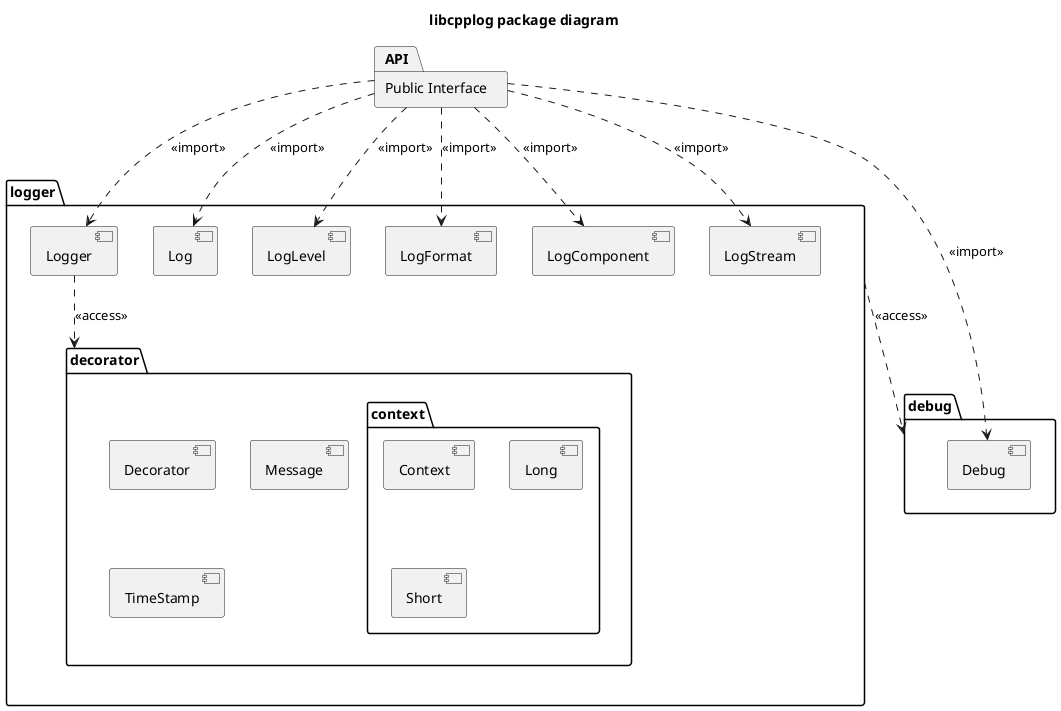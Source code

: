 @startuml package-diagram

title libcpplog package diagram

package "Public Interface" as API

package logger {
    [Logger]
    [Log]
    [LogLevel]
    [LogFormat]
    [LogComponent]
    [LogStream]

    package decorator {
        [Decorator]
        [Message]
        [LogLevel]
        [TimeStamp]

        package context {
            [Context]
            [Long]
            [Short]
        }
    }
}

package debug {
    [Debug]
}

logger ..> debug : <<access>>

[Logger] ..> decorator : <<access>>

API ..> Logger : <<import>>
API ..> Log : <<import>>
API ..> LogLevel : <<import>>
API ..> LogFormat : <<import>>
API ..> LogComponent : <<import>>
API ..> LogStream : <<import>>
API ..> Debug : <<import>>

@enduml
